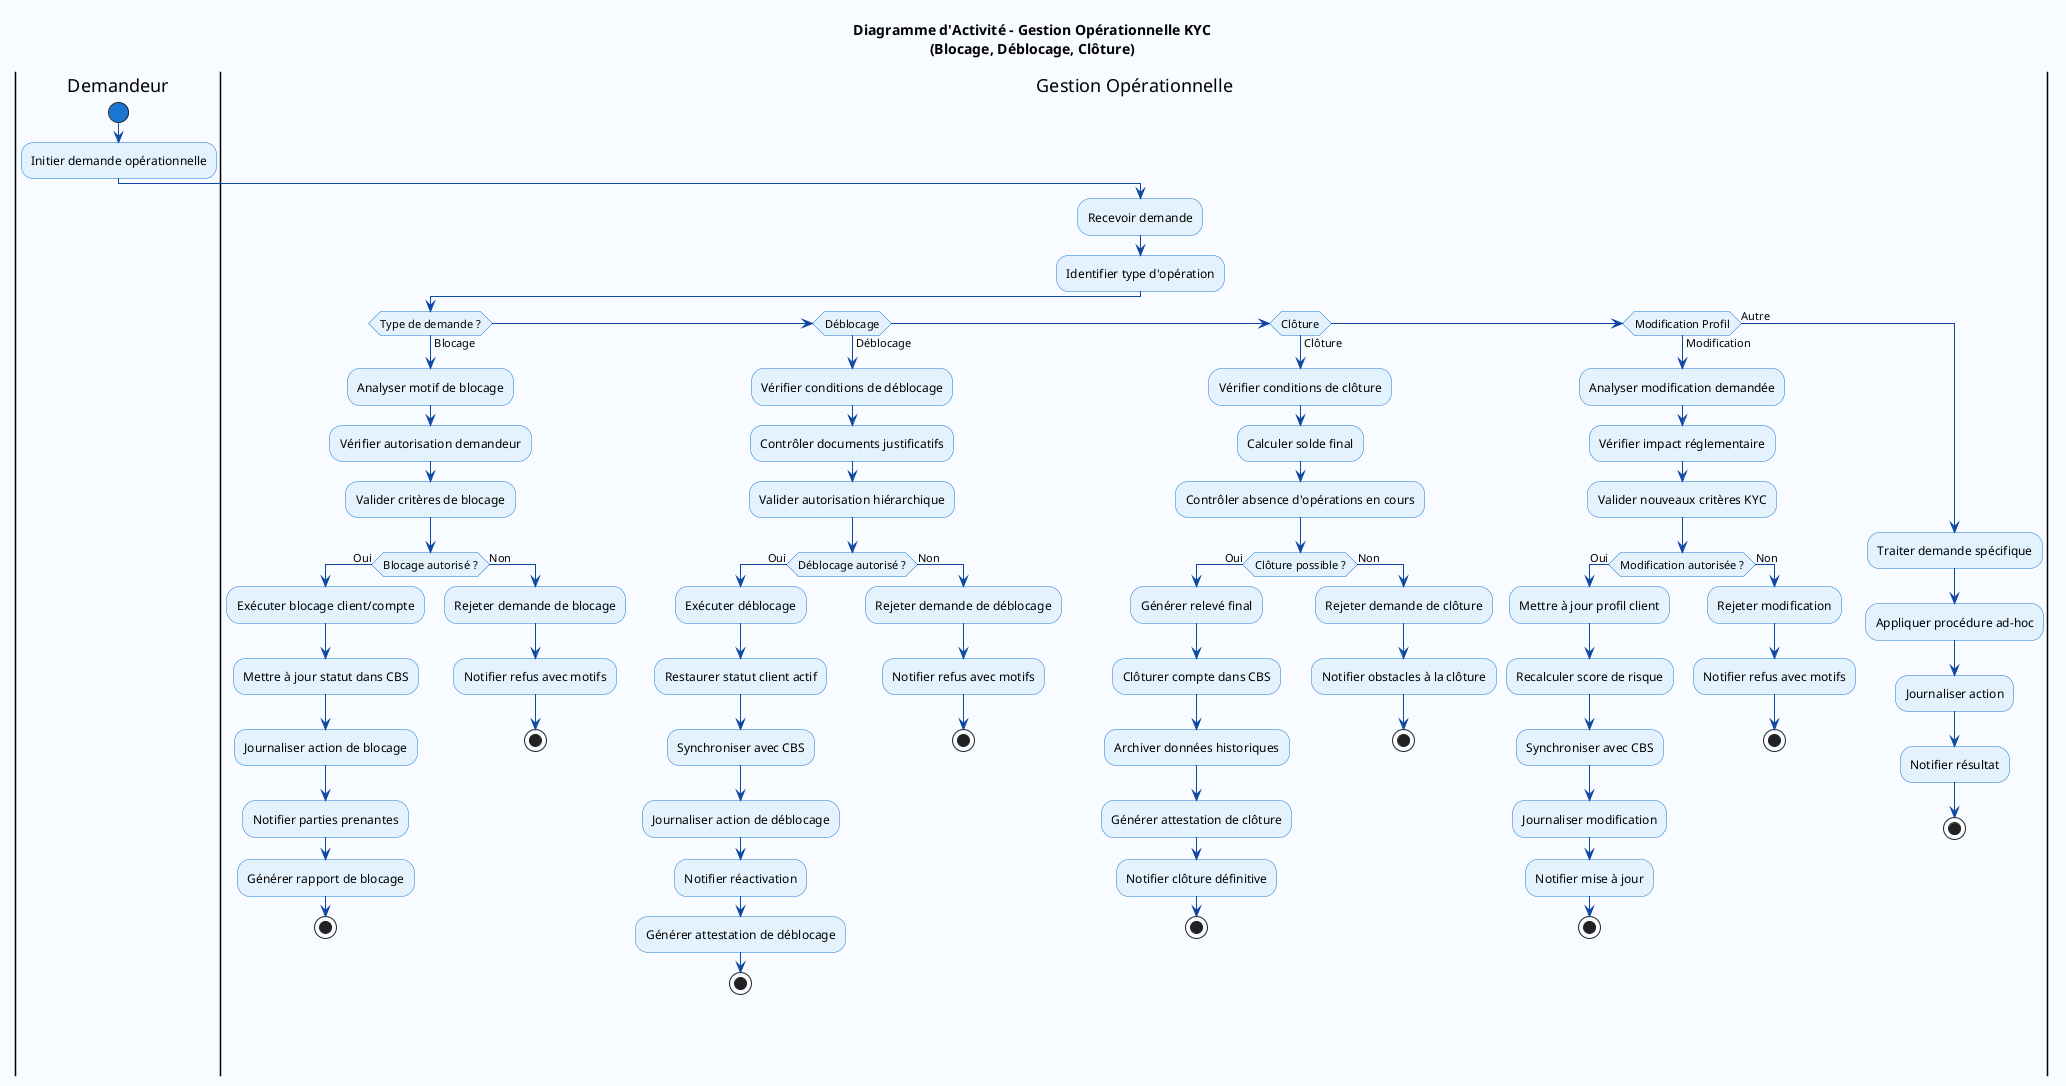 @startuml DiagrammeActiviteBlocageDeblocage
skinparam backgroundColor #F8FBFF
skinparam activity {
    StartColor #1976D2
    EndColor #1976D2
    BarColor #0D47A1
    ArrowColor #0D47A1
    BackgroundColor #E3F2FD
    BorderColor #1976D2
}

title Diagramme d'Activité - Gestion Opérationnelle KYC\n(Blocage, Déblocage, Clôture)

|Demandeur|
start
:Initier demande opérationnelle;

|Gestion Opérationnelle|
:Recevoir demande;
:Identifier type d'opération;

if (Type de demande ?) then (Blocage)
    :Analyser motif de blocage;
    :Vérifier autorisation demandeur;
    :Valider critères de blocage;
    
    if (Blocage autorisé ?) then (Oui)
        :Exécuter blocage client/compte;
        :Mettre à jour statut dans CBS;
        :Journaliser action de blocage;
        :Notifier parties prenantes;
        :Générer rapport de blocage;
        stop
    else (Non)
        :Rejeter demande de blocage;
        :Notifier refus avec motifs;
        stop
    endif

elseif (Déblocage) then (Déblocage)
    :Vérifier conditions de déblocage;
    :Contrôler documents justificatifs;
    :Valider autorisation hiérarchique;
    
    if (Déblocage autorisé ?) then (Oui)
        :Exécuter déblocage;
        :Restaurer statut client actif;
        :Synchroniser avec CBS;
        :Journaliser action de déblocage;
        :Notifier réactivation;
        :Générer attestation de déblocage;
        stop
    else (Non)
        :Rejeter demande de déblocage;
        :Notifier refus avec motifs;
        stop
    endif

elseif (Clôture) then (Clôture)
    :Vérifier conditions de clôture;
    :Calculer solde final;
    :Contrôler absence d'opérations en cours;
    
    if (Clôture possible ?) then (Oui)
        :Générer relevé final;
        :Clôturer compte dans CBS;
        :Archiver données historiques;
        :Générer attestation de clôture;
        :Notifier clôture définitive;
        stop
    else (Non)
        :Rejeter demande de clôture;
        :Notifier obstacles à la clôture;
        stop
    endif

elseif (Modification Profil) then (Modification)
    :Analyser modification demandée;
    :Vérifier impact réglementaire;
    :Valider nouveaux critères KYC;
    
    if (Modification autorisée ?) then (Oui)
        :Mettre à jour profil client;
        :Recalculer score de risque;
        :Synchroniser avec CBS;
        :Journaliser modification;
        :Notifier mise à jour;
        stop
    else (Non)
        :Rejeter modification;
        :Notifier refus avec motifs;
        stop
    endif

else (Autre)
    :Traiter demande spécifique;
    :Appliquer procédure ad-hoc;
    :Journaliser action;
    :Notifier résultat;
    stop
endif

@enduml
